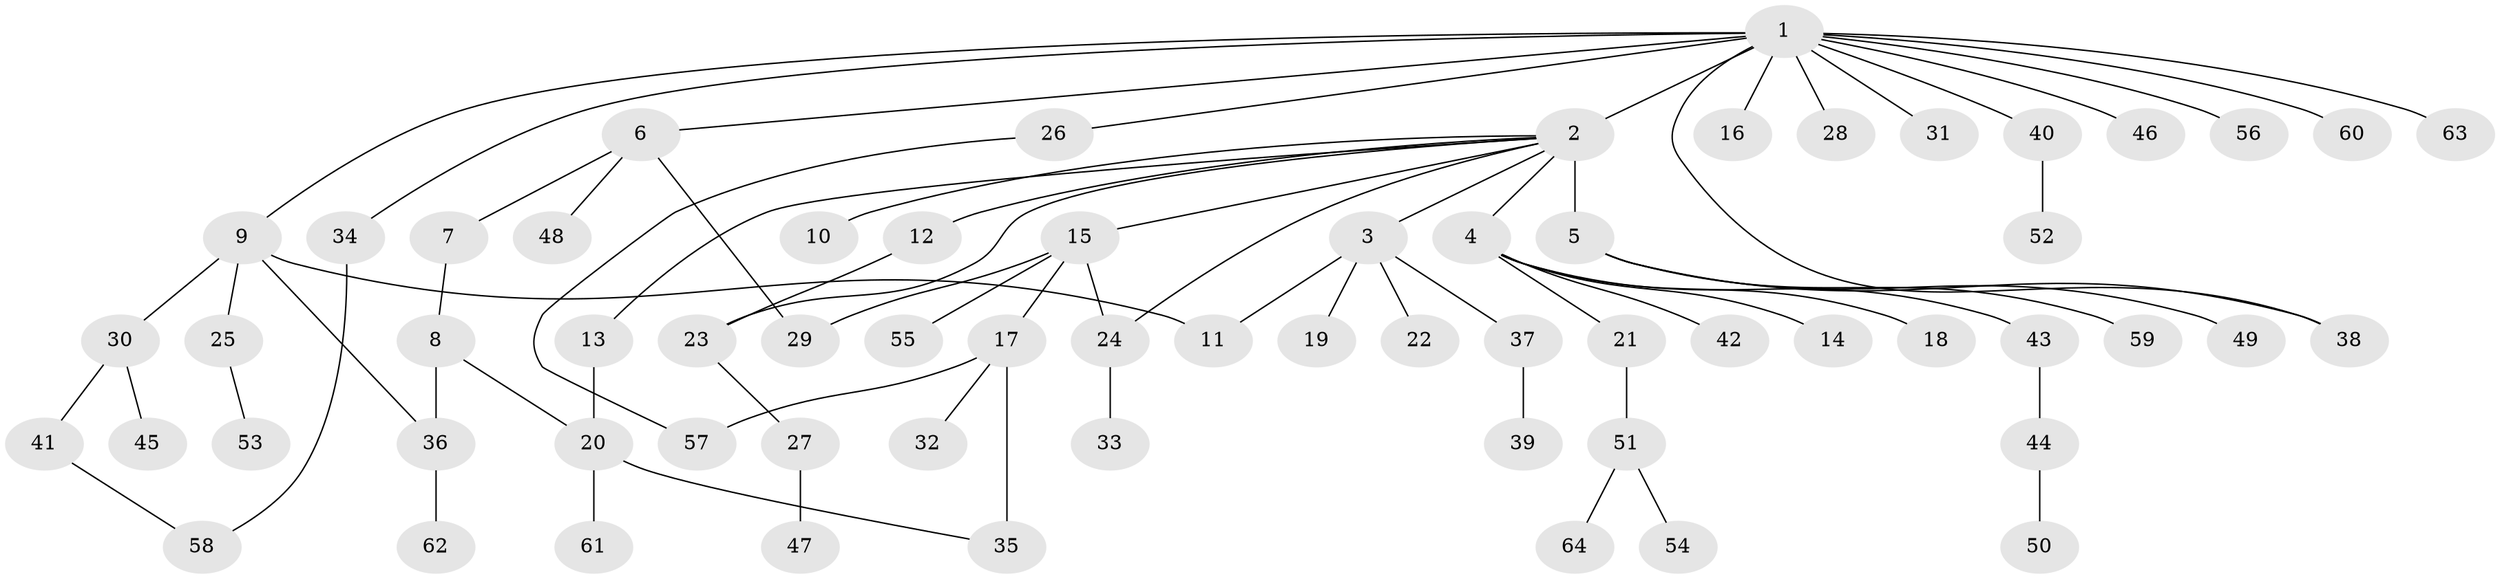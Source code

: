 // original degree distribution, {16: 0.0078125, 22: 0.0078125, 7: 0.015625, 2: 0.2578125, 5: 0.015625, 3: 0.078125, 4: 0.0546875, 8: 0.0078125, 1: 0.5390625, 9: 0.0078125, 6: 0.0078125}
// Generated by graph-tools (version 1.1) at 2025/50/03/04/25 22:50:44]
// undirected, 64 vertices, 73 edges
graph export_dot {
  node [color=gray90,style=filled];
  1;
  2;
  3;
  4;
  5;
  6;
  7;
  8;
  9;
  10;
  11;
  12;
  13;
  14;
  15;
  16;
  17;
  18;
  19;
  20;
  21;
  22;
  23;
  24;
  25;
  26;
  27;
  28;
  29;
  30;
  31;
  32;
  33;
  34;
  35;
  36;
  37;
  38;
  39;
  40;
  41;
  42;
  43;
  44;
  45;
  46;
  47;
  48;
  49;
  50;
  51;
  52;
  53;
  54;
  55;
  56;
  57;
  58;
  59;
  60;
  61;
  62;
  63;
  64;
  1 -- 2 [weight=1.0];
  1 -- 6 [weight=1.0];
  1 -- 9 [weight=1.0];
  1 -- 16 [weight=1.0];
  1 -- 26 [weight=1.0];
  1 -- 28 [weight=1.0];
  1 -- 31 [weight=1.0];
  1 -- 34 [weight=1.0];
  1 -- 38 [weight=1.0];
  1 -- 40 [weight=1.0];
  1 -- 46 [weight=1.0];
  1 -- 56 [weight=1.0];
  1 -- 60 [weight=1.0];
  1 -- 63 [weight=1.0];
  2 -- 3 [weight=1.0];
  2 -- 4 [weight=1.0];
  2 -- 5 [weight=11.0];
  2 -- 10 [weight=1.0];
  2 -- 12 [weight=1.0];
  2 -- 13 [weight=1.0];
  2 -- 15 [weight=1.0];
  2 -- 23 [weight=1.0];
  2 -- 24 [weight=1.0];
  3 -- 11 [weight=1.0];
  3 -- 19 [weight=1.0];
  3 -- 22 [weight=1.0];
  3 -- 37 [weight=2.0];
  4 -- 14 [weight=1.0];
  4 -- 18 [weight=1.0];
  4 -- 21 [weight=1.0];
  4 -- 42 [weight=1.0];
  4 -- 43 [weight=1.0];
  5 -- 38 [weight=1.0];
  5 -- 49 [weight=1.0];
  5 -- 59 [weight=1.0];
  6 -- 7 [weight=1.0];
  6 -- 29 [weight=1.0];
  6 -- 48 [weight=1.0];
  7 -- 8 [weight=1.0];
  8 -- 20 [weight=1.0];
  8 -- 36 [weight=1.0];
  9 -- 11 [weight=3.0];
  9 -- 25 [weight=1.0];
  9 -- 30 [weight=1.0];
  9 -- 36 [weight=1.0];
  12 -- 23 [weight=1.0];
  13 -- 20 [weight=2.0];
  15 -- 17 [weight=1.0];
  15 -- 24 [weight=1.0];
  15 -- 29 [weight=4.0];
  15 -- 55 [weight=1.0];
  17 -- 32 [weight=1.0];
  17 -- 35 [weight=2.0];
  17 -- 57 [weight=1.0];
  20 -- 35 [weight=1.0];
  20 -- 61 [weight=1.0];
  21 -- 51 [weight=1.0];
  23 -- 27 [weight=1.0];
  24 -- 33 [weight=1.0];
  25 -- 53 [weight=1.0];
  26 -- 57 [weight=1.0];
  27 -- 47 [weight=1.0];
  30 -- 41 [weight=1.0];
  30 -- 45 [weight=1.0];
  34 -- 58 [weight=1.0];
  36 -- 62 [weight=1.0];
  37 -- 39 [weight=1.0];
  40 -- 52 [weight=1.0];
  41 -- 58 [weight=1.0];
  43 -- 44 [weight=1.0];
  44 -- 50 [weight=1.0];
  51 -- 54 [weight=1.0];
  51 -- 64 [weight=1.0];
}
